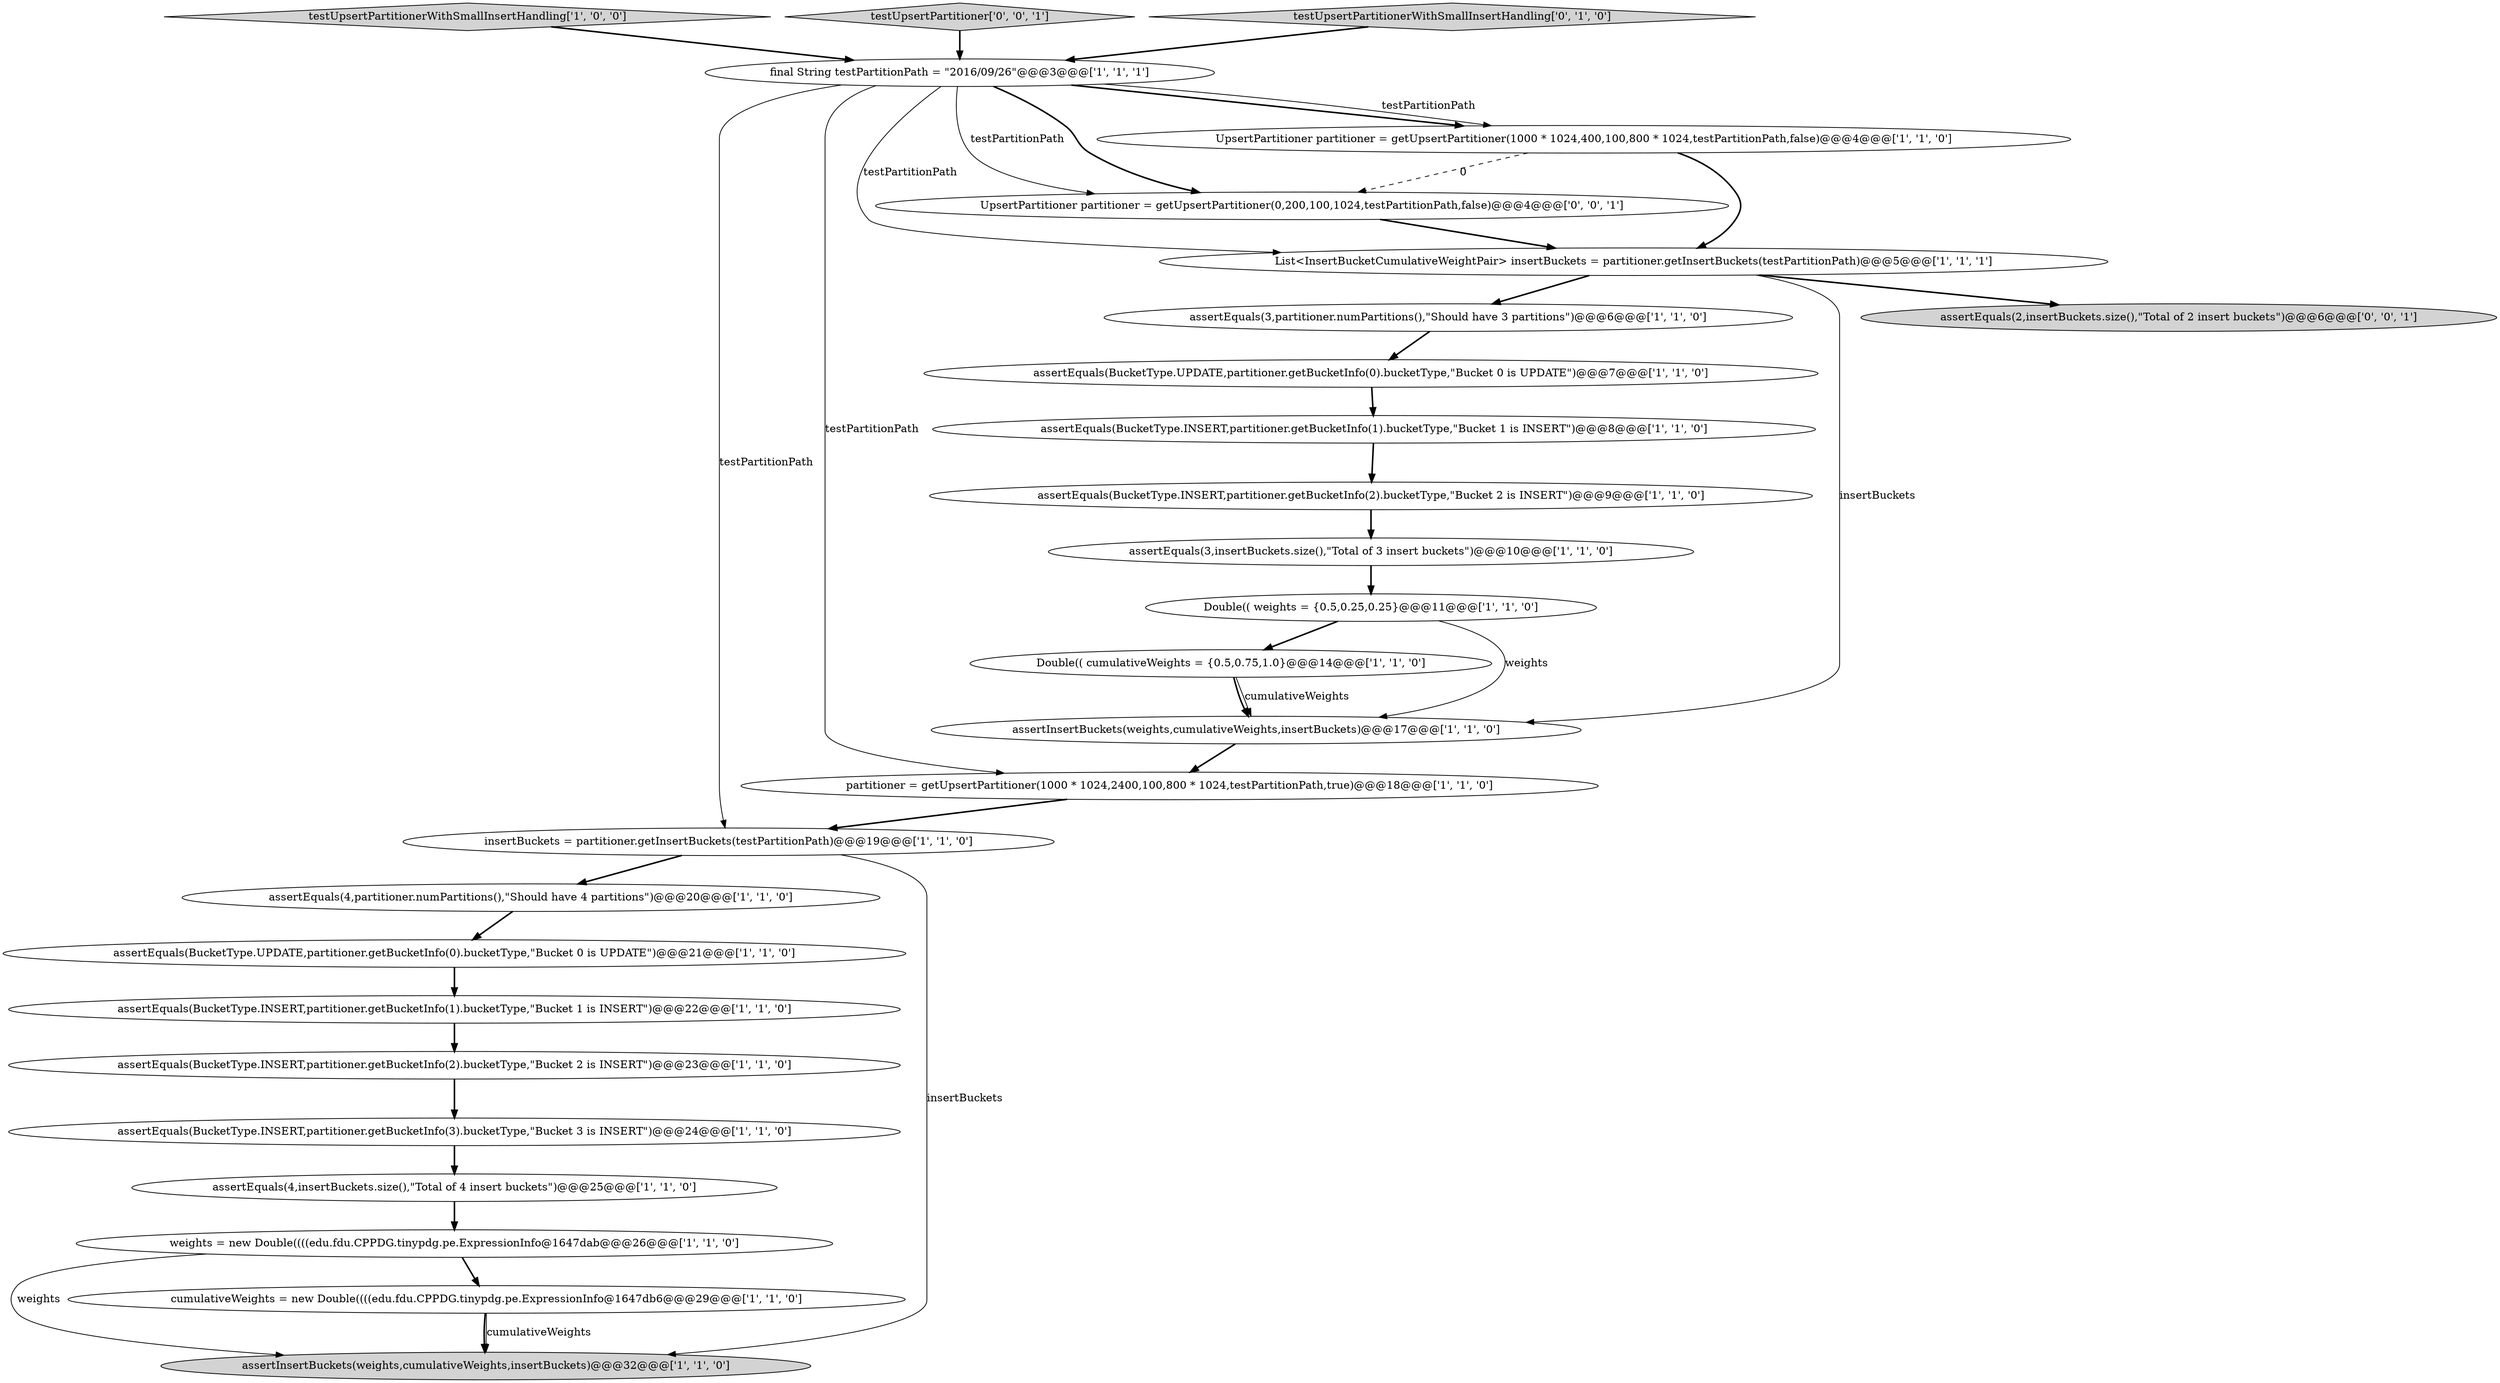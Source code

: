 digraph {
3 [style = filled, label = "Double(( cumulativeWeights = {0.5,0.75,1.0}@@@14@@@['1', '1', '0']", fillcolor = white, shape = ellipse image = "AAA0AAABBB1BBB"];
0 [style = filled, label = "assertEquals(BucketType.INSERT,partitioner.getBucketInfo(1).bucketType,\"Bucket 1 is INSERT\")@@@8@@@['1', '1', '0']", fillcolor = white, shape = ellipse image = "AAA0AAABBB1BBB"];
1 [style = filled, label = "assertEquals(BucketType.UPDATE,partitioner.getBucketInfo(0).bucketType,\"Bucket 0 is UPDATE\")@@@21@@@['1', '1', '0']", fillcolor = white, shape = ellipse image = "AAA0AAABBB1BBB"];
7 [style = filled, label = "Double(( weights = {0.5,0.25,0.25}@@@11@@@['1', '1', '0']", fillcolor = white, shape = ellipse image = "AAA0AAABBB1BBB"];
21 [style = filled, label = "final String testPartitionPath = \"2016/09/26\"@@@3@@@['1', '1', '1']", fillcolor = white, shape = ellipse image = "AAA0AAABBB1BBB"];
8 [style = filled, label = "weights = new Double((((edu.fdu.CPPDG.tinypdg.pe.ExpressionInfo@1647dab@@@26@@@['1', '1', '0']", fillcolor = white, shape = ellipse image = "AAA0AAABBB1BBB"];
12 [style = filled, label = "testUpsertPartitionerWithSmallInsertHandling['1', '0', '0']", fillcolor = lightgray, shape = diamond image = "AAA0AAABBB1BBB"];
25 [style = filled, label = "UpsertPartitioner partitioner = getUpsertPartitioner(0,200,100,1024,testPartitionPath,false)@@@4@@@['0', '0', '1']", fillcolor = white, shape = ellipse image = "AAA0AAABBB3BBB"];
5 [style = filled, label = "assertEquals(4,insertBuckets.size(),\"Total of 4 insert buckets\")@@@25@@@['1', '1', '0']", fillcolor = white, shape = ellipse image = "AAA0AAABBB1BBB"];
18 [style = filled, label = "cumulativeWeights = new Double((((edu.fdu.CPPDG.tinypdg.pe.ExpressionInfo@1647db6@@@29@@@['1', '1', '0']", fillcolor = white, shape = ellipse image = "AAA0AAABBB1BBB"];
10 [style = filled, label = "List<InsertBucketCumulativeWeightPair> insertBuckets = partitioner.getInsertBuckets(testPartitionPath)@@@5@@@['1', '1', '1']", fillcolor = white, shape = ellipse image = "AAA0AAABBB1BBB"];
20 [style = filled, label = "assertInsertBuckets(weights,cumulativeWeights,insertBuckets)@@@17@@@['1', '1', '0']", fillcolor = white, shape = ellipse image = "AAA0AAABBB1BBB"];
22 [style = filled, label = "assertInsertBuckets(weights,cumulativeWeights,insertBuckets)@@@32@@@['1', '1', '0']", fillcolor = lightgray, shape = ellipse image = "AAA0AAABBB1BBB"];
16 [style = filled, label = "assertEquals(BucketType.INSERT,partitioner.getBucketInfo(2).bucketType,\"Bucket 2 is INSERT\")@@@23@@@['1', '1', '0']", fillcolor = white, shape = ellipse image = "AAA0AAABBB1BBB"];
6 [style = filled, label = "assertEquals(3,partitioner.numPartitions(),\"Should have 3 partitions\")@@@6@@@['1', '1', '0']", fillcolor = white, shape = ellipse image = "AAA0AAABBB1BBB"];
24 [style = filled, label = "assertEquals(2,insertBuckets.size(),\"Total of 2 insert buckets\")@@@6@@@['0', '0', '1']", fillcolor = lightgray, shape = ellipse image = "AAA0AAABBB3BBB"];
26 [style = filled, label = "testUpsertPartitioner['0', '0', '1']", fillcolor = lightgray, shape = diamond image = "AAA0AAABBB3BBB"];
19 [style = filled, label = "UpsertPartitioner partitioner = getUpsertPartitioner(1000 * 1024,400,100,800 * 1024,testPartitionPath,false)@@@4@@@['1', '1', '0']", fillcolor = white, shape = ellipse image = "AAA0AAABBB1BBB"];
17 [style = filled, label = "assertEquals(BucketType.INSERT,partitioner.getBucketInfo(3).bucketType,\"Bucket 3 is INSERT\")@@@24@@@['1', '1', '0']", fillcolor = white, shape = ellipse image = "AAA0AAABBB1BBB"];
4 [style = filled, label = "assertEquals(BucketType.INSERT,partitioner.getBucketInfo(2).bucketType,\"Bucket 2 is INSERT\")@@@9@@@['1', '1', '0']", fillcolor = white, shape = ellipse image = "AAA0AAABBB1BBB"];
2 [style = filled, label = "assertEquals(BucketType.INSERT,partitioner.getBucketInfo(1).bucketType,\"Bucket 1 is INSERT\")@@@22@@@['1', '1', '0']", fillcolor = white, shape = ellipse image = "AAA0AAABBB1BBB"];
11 [style = filled, label = "assertEquals(4,partitioner.numPartitions(),\"Should have 4 partitions\")@@@20@@@['1', '1', '0']", fillcolor = white, shape = ellipse image = "AAA0AAABBB1BBB"];
23 [style = filled, label = "testUpsertPartitionerWithSmallInsertHandling['0', '1', '0']", fillcolor = lightgray, shape = diamond image = "AAA0AAABBB2BBB"];
15 [style = filled, label = "insertBuckets = partitioner.getInsertBuckets(testPartitionPath)@@@19@@@['1', '1', '0']", fillcolor = white, shape = ellipse image = "AAA0AAABBB1BBB"];
13 [style = filled, label = "assertEquals(3,insertBuckets.size(),\"Total of 3 insert buckets\")@@@10@@@['1', '1', '0']", fillcolor = white, shape = ellipse image = "AAA0AAABBB1BBB"];
9 [style = filled, label = "partitioner = getUpsertPartitioner(1000 * 1024,2400,100,800 * 1024,testPartitionPath,true)@@@18@@@['1', '1', '0']", fillcolor = white, shape = ellipse image = "AAA0AAABBB1BBB"];
14 [style = filled, label = "assertEquals(BucketType.UPDATE,partitioner.getBucketInfo(0).bucketType,\"Bucket 0 is UPDATE\")@@@7@@@['1', '1', '0']", fillcolor = white, shape = ellipse image = "AAA0AAABBB1BBB"];
21->25 [style = solid, label="testPartitionPath"];
19->25 [style = dashed, label="0"];
26->21 [style = bold, label=""];
19->10 [style = bold, label=""];
0->4 [style = bold, label=""];
13->7 [style = bold, label=""];
7->20 [style = solid, label="weights"];
5->8 [style = bold, label=""];
10->6 [style = bold, label=""];
10->24 [style = bold, label=""];
21->9 [style = solid, label="testPartitionPath"];
18->22 [style = bold, label=""];
25->10 [style = bold, label=""];
12->21 [style = bold, label=""];
9->15 [style = bold, label=""];
18->22 [style = solid, label="cumulativeWeights"];
11->1 [style = bold, label=""];
14->0 [style = bold, label=""];
15->22 [style = solid, label="insertBuckets"];
8->22 [style = solid, label="weights"];
3->20 [style = bold, label=""];
21->15 [style = solid, label="testPartitionPath"];
7->3 [style = bold, label=""];
8->18 [style = bold, label=""];
23->21 [style = bold, label=""];
21->25 [style = bold, label=""];
21->19 [style = bold, label=""];
6->14 [style = bold, label=""];
15->11 [style = bold, label=""];
3->20 [style = solid, label="cumulativeWeights"];
4->13 [style = bold, label=""];
21->19 [style = solid, label="testPartitionPath"];
2->16 [style = bold, label=""];
16->17 [style = bold, label=""];
20->9 [style = bold, label=""];
21->10 [style = solid, label="testPartitionPath"];
1->2 [style = bold, label=""];
17->5 [style = bold, label=""];
10->20 [style = solid, label="insertBuckets"];
}
